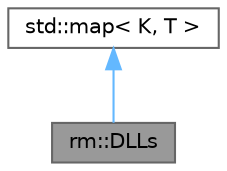 digraph "rm::DLLs"
{
 // LATEX_PDF_SIZE
  bgcolor="transparent";
  edge [fontname=Helvetica,fontsize=10,labelfontname=Helvetica,labelfontsize=10];
  node [fontname=Helvetica,fontsize=10,shape=box,height=0.2,width=0.4];
  Node1 [id="Node000001",label="rm::DLLs",height=0.2,width=0.4,color="gray40", fillcolor="grey60", style="filled", fontcolor="black",tooltip="Менеджер загрузки и управления DLL-библиотеками для расширения функционала RVM."];
  Node2 -> Node1 [id="edge1_Node000001_Node000002",dir="back",color="steelblue1",style="solid",tooltip=" "];
  Node2 [id="Node000002",label="std::map\< K, T \>",height=0.2,width=0.4,color="gray40", fillcolor="white", style="filled",tooltip=" "];
}

